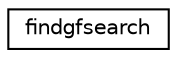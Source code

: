 digraph "Graphical Class Hierarchy"
{
  edge [fontname="Helvetica",fontsize="10",labelfontname="Helvetica",labelfontsize="10"];
  node [fontname="Helvetica",fontsize="10",shape=record];
  rankdir="LR";
  Node1 [label="findgfsearch",height=0.2,width=0.4,color="black", fillcolor="white", style="filled",URL="$classfindgfsearch.html",tooltip="Class findgfsearch. "];
}
